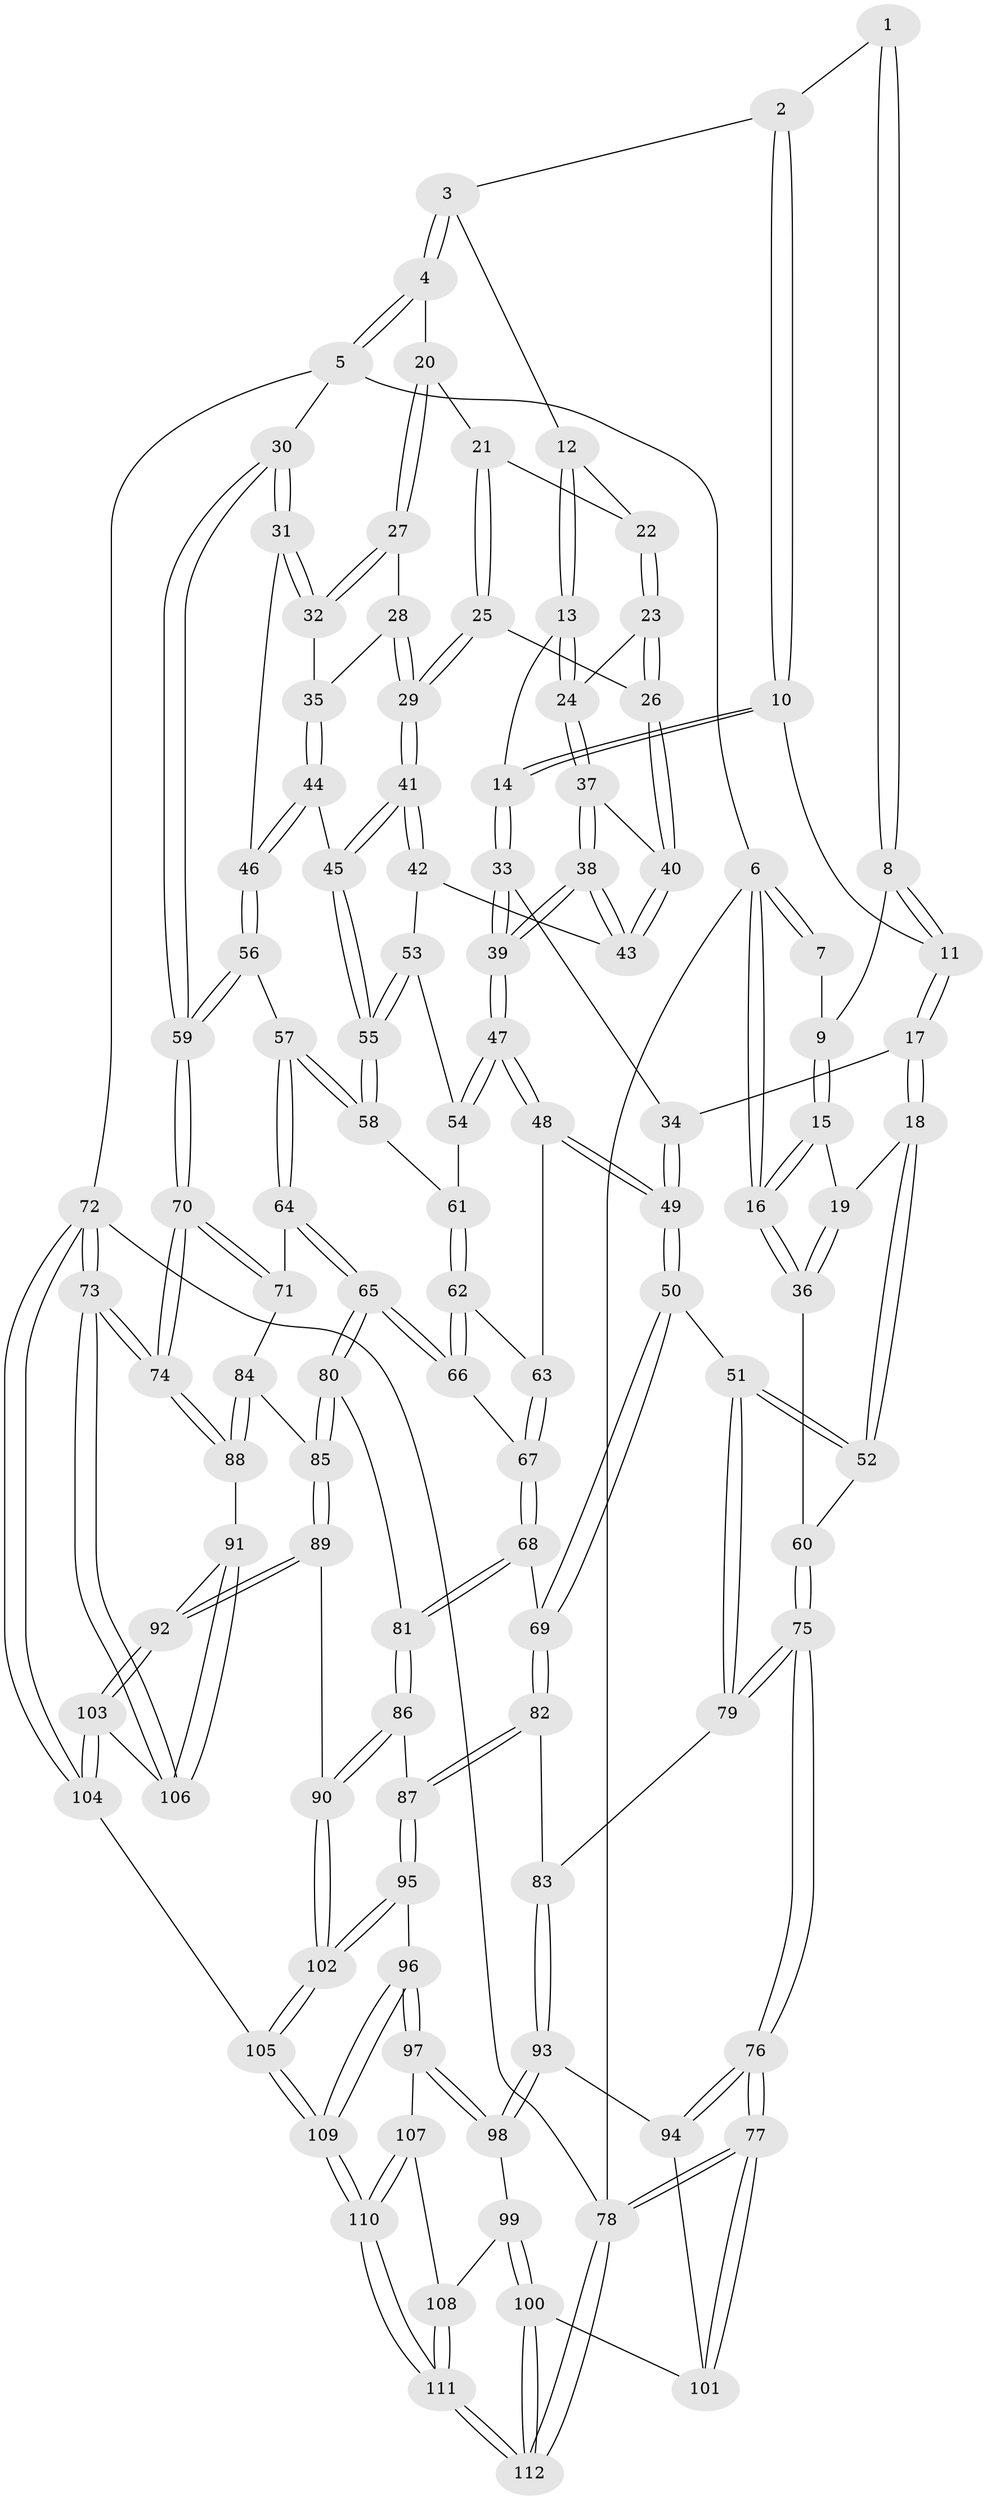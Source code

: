 // Generated by graph-tools (version 1.1) at 2025/27/03/15/25 16:27:56]
// undirected, 112 vertices, 277 edges
graph export_dot {
graph [start="1"]
  node [color=gray90,style=filled];
  1 [pos="+0.22127397411665248+0"];
  2 [pos="+0.37149641940675016+0"];
  3 [pos="+0.6813711892568342+0"];
  4 [pos="+0.8945385025428+0"];
  5 [pos="+1+0"];
  6 [pos="+0+0"];
  7 [pos="+0.053353771903375355+0"];
  8 [pos="+0.15988113569650148+0.03931905856026527"];
  9 [pos="+0.11039365504732922+0.050577789290035535"];
  10 [pos="+0.35371873386720115+0"];
  11 [pos="+0.24412981811601625+0.0686662073256698"];
  12 [pos="+0.6302734702147739+0"];
  13 [pos="+0.5900321685563542+0.10114843250134134"];
  14 [pos="+0.4061306539462454+0.09093686568787886"];
  15 [pos="+0.09049282145473099+0.07793434307731656"];
  16 [pos="+0+0"];
  17 [pos="+0.1894315086023304+0.19716311768642203"];
  18 [pos="+0.13466027542696532+0.24669926901906183"];
  19 [pos="+0.0890878547871978+0.11523884557509356"];
  20 [pos="+0.8768933020453773+0"];
  21 [pos="+0.7762699275908369+0.05238804384124989"];
  22 [pos="+0.7122632418430447+0.1020121431087174"];
  23 [pos="+0.7001242669414147+0.1541697210211824"];
  24 [pos="+0.5964852502916599+0.12008107321394437"];
  25 [pos="+0.7567687915507515+0.1735500351404395"];
  26 [pos="+0.705701707349422+0.15888543604647962"];
  27 [pos="+0.8797497221512306+0.0970142344944661"];
  28 [pos="+0.8638019601132659+0.1175128819719755"];
  29 [pos="+0.7803554328724656+0.19613074702448205"];
  30 [pos="+1+0.21891792272149613"];
  31 [pos="+1+0.23787447557594033"];
  32 [pos="+0.9329801842564454+0.16263206064650404"];
  33 [pos="+0.39807097888366466+0.1657342846617777"];
  34 [pos="+0.3206292357739588+0.18376494051355458"];
  35 [pos="+0.8748092966936564+0.2168063034593023"];
  36 [pos="+0+0.03615618438021279"];
  37 [pos="+0.5876248228160524+0.15636157539058654"];
  38 [pos="+0.5007794125354504+0.2847431537657532"];
  39 [pos="+0.46263907776065827+0.3180748385973117"];
  40 [pos="+0.6611841115083741+0.24230955355912212"];
  41 [pos="+0.7960318575041562+0.26346404908903365"];
  42 [pos="+0.6749580800247204+0.2678258865496989"];
  43 [pos="+0.6633870059866147+0.25650842936573376"];
  44 [pos="+0.8426983981079537+0.26839798971582124"];
  45 [pos="+0.7997665769255128+0.2678384661536274"];
  46 [pos="+0.9376650557300453+0.30433045970020006"];
  47 [pos="+0.45868855085820387+0.33967647831287373"];
  48 [pos="+0.453991178050468+0.3477333961499143"];
  49 [pos="+0.27533921430878244+0.42335424231237173"];
  50 [pos="+0.2723533873680017+0.4247508366222078"];
  51 [pos="+0.24607820241360256+0.42181526678981923"];
  52 [pos="+0.13386694664635782+0.24893663145429637"];
  53 [pos="+0.6641181233660951+0.31208951414711034"];
  54 [pos="+0.6424533303781171+0.3562599035469004"];
  55 [pos="+0.7791884813768779+0.34544249847496616"];
  56 [pos="+0.9053188519095049+0.45047213435937844"];
  57 [pos="+0.8714045399034072+0.46401988020345436"];
  58 [pos="+0.7723983091791164+0.3905744731372716"];
  59 [pos="+1+0.5478244734330403"];
  60 [pos="+0+0.30560630536512345"];
  61 [pos="+0.7035623880920718+0.41950411018771944"];
  62 [pos="+0.6818260225960061+0.46530318120115527"];
  63 [pos="+0.4919220911111185+0.410369414310426"];
  64 [pos="+0.8670090741855828+0.4752038770828973"];
  65 [pos="+0.7137421331020809+0.5899934593548242"];
  66 [pos="+0.6794533403382198+0.5084476603418795"];
  67 [pos="+0.5231590032902558+0.5169576417873374"];
  68 [pos="+0.5080144514897665+0.6012723812912772"];
  69 [pos="+0.3628482837054899+0.5942652673227637"];
  70 [pos="+1+0.5607345689450542"];
  71 [pos="+0.8862155252982581+0.5753875181054755"];
  72 [pos="+1+1"];
  73 [pos="+1+1"];
  74 [pos="+1+0.7337781806567448"];
  75 [pos="+0+0.6099474588048098"];
  76 [pos="+0+0.6627303844278195"];
  77 [pos="+0+0.7266044186429089"];
  78 [pos="+0+1"];
  79 [pos="+0.08961246166299795+0.5720303200477429"];
  80 [pos="+0.7090322998223697+0.6421472640172102"];
  81 [pos="+0.5317428594099346+0.6347518906050847"];
  82 [pos="+0.3284060427032539+0.6934251992907803"];
  83 [pos="+0.2326795915899636+0.7420213527577315"];
  84 [pos="+0.8670134397301521+0.6654438657698699"];
  85 [pos="+0.7438455487081005+0.6959568502622501"];
  86 [pos="+0.48772776191662054+0.7804795567568805"];
  87 [pos="+0.47615228202759047+0.7891788753062083"];
  88 [pos="+1+0.7389736709285507"];
  89 [pos="+0.7321303245777677+0.7756592770632108"];
  90 [pos="+0.6745040556188237+0.8083428802454448"];
  91 [pos="+0.8881326553270372+0.8409779916172976"];
  92 [pos="+0.7894550307145412+0.8394751573299887"];
  93 [pos="+0.2286054892561391+0.7644156809013991"];
  94 [pos="+0.12022636576268066+0.78777200419547"];
  95 [pos="+0.4463664486627568+0.8807729867887579"];
  96 [pos="+0.32269361863313095+0.8811588263841742"];
  97 [pos="+0.3012813951818997+0.8731358441998966"];
  98 [pos="+0.23793404594573733+0.8228433341612773"];
  99 [pos="+0.18912873385761536+0.8739139671810991"];
  100 [pos="+0.13352749630295488+0.9186896552047629"];
  101 [pos="+0.08122597184704501+0.848785723456028"];
  102 [pos="+0.552117023195085+1"];
  103 [pos="+0.7916302339245741+0.9433264968118397"];
  104 [pos="+0.6827851474980527+1"];
  105 [pos="+0.5593965490482418+1"];
  106 [pos="+0.9316123046753865+0.9577958163359491"];
  107 [pos="+0.2807979790342649+0.9141975546187588"];
  108 [pos="+0.2354497260234335+0.9631677799680219"];
  109 [pos="+0.3100631655231061+1"];
  110 [pos="+0.21800878007000107+1"];
  111 [pos="+0.1292960307159593+1"];
  112 [pos="+0+1"];
  1 -- 2;
  1 -- 8;
  1 -- 8;
  2 -- 3;
  2 -- 10;
  2 -- 10;
  3 -- 4;
  3 -- 4;
  3 -- 12;
  4 -- 5;
  4 -- 5;
  4 -- 20;
  5 -- 6;
  5 -- 30;
  5 -- 72;
  6 -- 7;
  6 -- 7;
  6 -- 16;
  6 -- 16;
  6 -- 78;
  7 -- 9;
  8 -- 9;
  8 -- 11;
  8 -- 11;
  9 -- 15;
  9 -- 15;
  10 -- 11;
  10 -- 14;
  10 -- 14;
  11 -- 17;
  11 -- 17;
  12 -- 13;
  12 -- 13;
  12 -- 22;
  13 -- 14;
  13 -- 24;
  13 -- 24;
  14 -- 33;
  14 -- 33;
  15 -- 16;
  15 -- 16;
  15 -- 19;
  16 -- 36;
  16 -- 36;
  17 -- 18;
  17 -- 18;
  17 -- 34;
  18 -- 19;
  18 -- 52;
  18 -- 52;
  19 -- 36;
  19 -- 36;
  20 -- 21;
  20 -- 27;
  20 -- 27;
  21 -- 22;
  21 -- 25;
  21 -- 25;
  22 -- 23;
  22 -- 23;
  23 -- 24;
  23 -- 26;
  23 -- 26;
  24 -- 37;
  24 -- 37;
  25 -- 26;
  25 -- 29;
  25 -- 29;
  26 -- 40;
  26 -- 40;
  27 -- 28;
  27 -- 32;
  27 -- 32;
  28 -- 29;
  28 -- 29;
  28 -- 35;
  29 -- 41;
  29 -- 41;
  30 -- 31;
  30 -- 31;
  30 -- 59;
  30 -- 59;
  31 -- 32;
  31 -- 32;
  31 -- 46;
  32 -- 35;
  33 -- 34;
  33 -- 39;
  33 -- 39;
  34 -- 49;
  34 -- 49;
  35 -- 44;
  35 -- 44;
  36 -- 60;
  37 -- 38;
  37 -- 38;
  37 -- 40;
  38 -- 39;
  38 -- 39;
  38 -- 43;
  38 -- 43;
  39 -- 47;
  39 -- 47;
  40 -- 43;
  40 -- 43;
  41 -- 42;
  41 -- 42;
  41 -- 45;
  41 -- 45;
  42 -- 43;
  42 -- 53;
  44 -- 45;
  44 -- 46;
  44 -- 46;
  45 -- 55;
  45 -- 55;
  46 -- 56;
  46 -- 56;
  47 -- 48;
  47 -- 48;
  47 -- 54;
  47 -- 54;
  48 -- 49;
  48 -- 49;
  48 -- 63;
  49 -- 50;
  49 -- 50;
  50 -- 51;
  50 -- 69;
  50 -- 69;
  51 -- 52;
  51 -- 52;
  51 -- 79;
  51 -- 79;
  52 -- 60;
  53 -- 54;
  53 -- 55;
  53 -- 55;
  54 -- 61;
  55 -- 58;
  55 -- 58;
  56 -- 57;
  56 -- 59;
  56 -- 59;
  57 -- 58;
  57 -- 58;
  57 -- 64;
  57 -- 64;
  58 -- 61;
  59 -- 70;
  59 -- 70;
  60 -- 75;
  60 -- 75;
  61 -- 62;
  61 -- 62;
  62 -- 63;
  62 -- 66;
  62 -- 66;
  63 -- 67;
  63 -- 67;
  64 -- 65;
  64 -- 65;
  64 -- 71;
  65 -- 66;
  65 -- 66;
  65 -- 80;
  65 -- 80;
  66 -- 67;
  67 -- 68;
  67 -- 68;
  68 -- 69;
  68 -- 81;
  68 -- 81;
  69 -- 82;
  69 -- 82;
  70 -- 71;
  70 -- 71;
  70 -- 74;
  70 -- 74;
  71 -- 84;
  72 -- 73;
  72 -- 73;
  72 -- 104;
  72 -- 104;
  72 -- 78;
  73 -- 74;
  73 -- 74;
  73 -- 106;
  73 -- 106;
  74 -- 88;
  74 -- 88;
  75 -- 76;
  75 -- 76;
  75 -- 79;
  75 -- 79;
  76 -- 77;
  76 -- 77;
  76 -- 94;
  76 -- 94;
  77 -- 78;
  77 -- 78;
  77 -- 101;
  77 -- 101;
  78 -- 112;
  78 -- 112;
  79 -- 83;
  80 -- 81;
  80 -- 85;
  80 -- 85;
  81 -- 86;
  81 -- 86;
  82 -- 83;
  82 -- 87;
  82 -- 87;
  83 -- 93;
  83 -- 93;
  84 -- 85;
  84 -- 88;
  84 -- 88;
  85 -- 89;
  85 -- 89;
  86 -- 87;
  86 -- 90;
  86 -- 90;
  87 -- 95;
  87 -- 95;
  88 -- 91;
  89 -- 90;
  89 -- 92;
  89 -- 92;
  90 -- 102;
  90 -- 102;
  91 -- 92;
  91 -- 106;
  91 -- 106;
  92 -- 103;
  92 -- 103;
  93 -- 94;
  93 -- 98;
  93 -- 98;
  94 -- 101;
  95 -- 96;
  95 -- 102;
  95 -- 102;
  96 -- 97;
  96 -- 97;
  96 -- 109;
  96 -- 109;
  97 -- 98;
  97 -- 98;
  97 -- 107;
  98 -- 99;
  99 -- 100;
  99 -- 100;
  99 -- 108;
  100 -- 101;
  100 -- 112;
  100 -- 112;
  102 -- 105;
  102 -- 105;
  103 -- 104;
  103 -- 104;
  103 -- 106;
  104 -- 105;
  105 -- 109;
  105 -- 109;
  107 -- 108;
  107 -- 110;
  107 -- 110;
  108 -- 111;
  108 -- 111;
  109 -- 110;
  109 -- 110;
  110 -- 111;
  110 -- 111;
  111 -- 112;
  111 -- 112;
}
